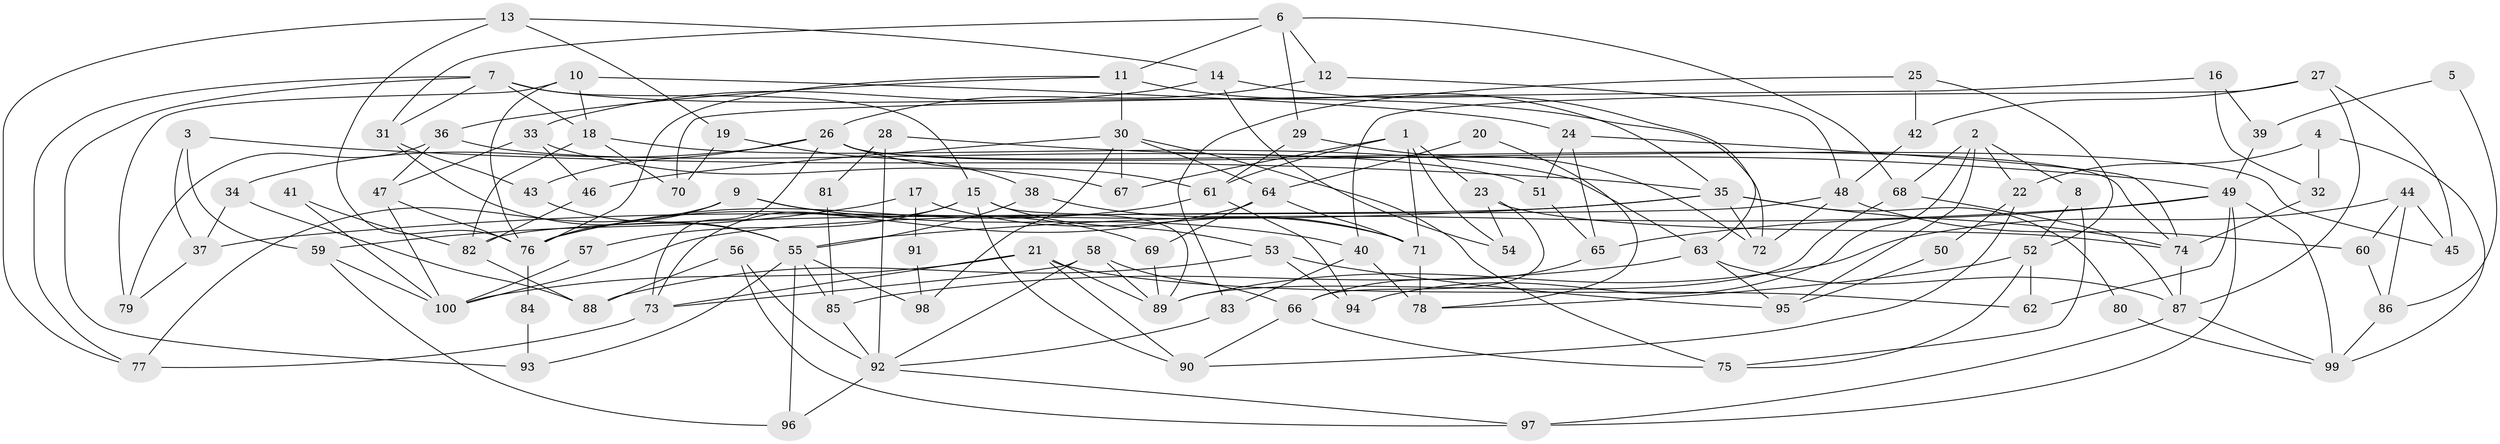 // coarse degree distribution, {5: 0.2, 3: 0.175, 7: 0.125, 8: 0.125, 6: 0.1, 4: 0.175, 10: 0.05, 9: 0.05}
// Generated by graph-tools (version 1.1) at 2025/37/03/04/25 23:37:11]
// undirected, 100 vertices, 200 edges
graph export_dot {
  node [color=gray90,style=filled];
  1;
  2;
  3;
  4;
  5;
  6;
  7;
  8;
  9;
  10;
  11;
  12;
  13;
  14;
  15;
  16;
  17;
  18;
  19;
  20;
  21;
  22;
  23;
  24;
  25;
  26;
  27;
  28;
  29;
  30;
  31;
  32;
  33;
  34;
  35;
  36;
  37;
  38;
  39;
  40;
  41;
  42;
  43;
  44;
  45;
  46;
  47;
  48;
  49;
  50;
  51;
  52;
  53;
  54;
  55;
  56;
  57;
  58;
  59;
  60;
  61;
  62;
  63;
  64;
  65;
  66;
  67;
  68;
  69;
  70;
  71;
  72;
  73;
  74;
  75;
  76;
  77;
  78;
  79;
  80;
  81;
  82;
  83;
  84;
  85;
  86;
  87;
  88;
  89;
  90;
  91;
  92;
  93;
  94;
  95;
  96;
  97;
  98;
  99;
  100;
  1 -- 23;
  1 -- 67;
  1 -- 54;
  1 -- 61;
  1 -- 71;
  2 -- 94;
  2 -- 68;
  2 -- 8;
  2 -- 22;
  2 -- 95;
  3 -- 59;
  3 -- 35;
  3 -- 37;
  4 -- 99;
  4 -- 22;
  4 -- 32;
  5 -- 86;
  5 -- 39;
  6 -- 12;
  6 -- 29;
  6 -- 11;
  6 -- 31;
  6 -- 68;
  7 -- 18;
  7 -- 77;
  7 -- 15;
  7 -- 31;
  7 -- 72;
  7 -- 93;
  8 -- 52;
  8 -- 75;
  9 -- 69;
  9 -- 76;
  9 -- 40;
  9 -- 77;
  10 -- 79;
  10 -- 76;
  10 -- 18;
  10 -- 24;
  11 -- 36;
  11 -- 30;
  11 -- 35;
  11 -- 76;
  12 -- 48;
  12 -- 26;
  13 -- 76;
  13 -- 77;
  13 -- 14;
  13 -- 19;
  14 -- 54;
  14 -- 33;
  14 -- 63;
  15 -- 73;
  15 -- 53;
  15 -- 57;
  15 -- 89;
  15 -- 90;
  16 -- 70;
  16 -- 32;
  16 -- 39;
  17 -- 71;
  17 -- 59;
  17 -- 91;
  18 -- 63;
  18 -- 70;
  18 -- 82;
  19 -- 38;
  19 -- 70;
  20 -- 78;
  20 -- 64;
  21 -- 100;
  21 -- 89;
  21 -- 62;
  21 -- 73;
  21 -- 90;
  22 -- 90;
  22 -- 50;
  23 -- 66;
  23 -- 74;
  23 -- 54;
  24 -- 74;
  24 -- 51;
  24 -- 65;
  25 -- 52;
  25 -- 83;
  25 -- 42;
  26 -- 43;
  26 -- 73;
  26 -- 34;
  26 -- 45;
  26 -- 61;
  26 -- 74;
  27 -- 87;
  27 -- 45;
  27 -- 40;
  27 -- 42;
  28 -- 92;
  28 -- 49;
  28 -- 81;
  29 -- 72;
  29 -- 61;
  30 -- 64;
  30 -- 46;
  30 -- 67;
  30 -- 75;
  30 -- 98;
  31 -- 43;
  31 -- 55;
  32 -- 74;
  33 -- 46;
  33 -- 47;
  33 -- 67;
  34 -- 37;
  34 -- 88;
  35 -- 72;
  35 -- 37;
  35 -- 74;
  35 -- 80;
  35 -- 100;
  36 -- 51;
  36 -- 47;
  36 -- 79;
  37 -- 79;
  38 -- 71;
  38 -- 55;
  39 -- 49;
  40 -- 78;
  40 -- 83;
  41 -- 100;
  41 -- 82;
  42 -- 48;
  43 -- 55;
  44 -- 89;
  44 -- 86;
  44 -- 45;
  44 -- 60;
  46 -- 82;
  47 -- 76;
  47 -- 100;
  48 -- 82;
  48 -- 60;
  48 -- 72;
  49 -- 97;
  49 -- 65;
  49 -- 55;
  49 -- 62;
  49 -- 99;
  50 -- 95;
  51 -- 65;
  52 -- 75;
  52 -- 62;
  52 -- 78;
  53 -- 95;
  53 -- 88;
  53 -- 94;
  55 -- 85;
  55 -- 93;
  55 -- 96;
  55 -- 98;
  56 -- 88;
  56 -- 92;
  56 -- 97;
  57 -- 100;
  58 -- 89;
  58 -- 66;
  58 -- 73;
  58 -- 92;
  59 -- 96;
  59 -- 100;
  60 -- 86;
  61 -- 76;
  61 -- 94;
  63 -- 87;
  63 -- 85;
  63 -- 95;
  64 -- 76;
  64 -- 71;
  64 -- 69;
  65 -- 66;
  66 -- 90;
  66 -- 75;
  68 -- 87;
  68 -- 89;
  69 -- 89;
  71 -- 78;
  73 -- 77;
  74 -- 87;
  76 -- 84;
  80 -- 99;
  81 -- 85;
  82 -- 88;
  83 -- 92;
  84 -- 93;
  85 -- 92;
  86 -- 99;
  87 -- 97;
  87 -- 99;
  91 -- 98;
  92 -- 96;
  92 -- 97;
}

